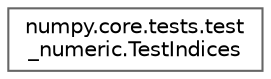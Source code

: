 digraph "Graphical Class Hierarchy"
{
 // LATEX_PDF_SIZE
  bgcolor="transparent";
  edge [fontname=Helvetica,fontsize=10,labelfontname=Helvetica,labelfontsize=10];
  node [fontname=Helvetica,fontsize=10,shape=box,height=0.2,width=0.4];
  rankdir="LR";
  Node0 [id="Node000000",label="numpy.core.tests.test\l_numeric.TestIndices",height=0.2,width=0.4,color="grey40", fillcolor="white", style="filled",URL="$dc/da8/classnumpy_1_1core_1_1tests_1_1test__numeric_1_1TestIndices.html",tooltip=" "];
}
